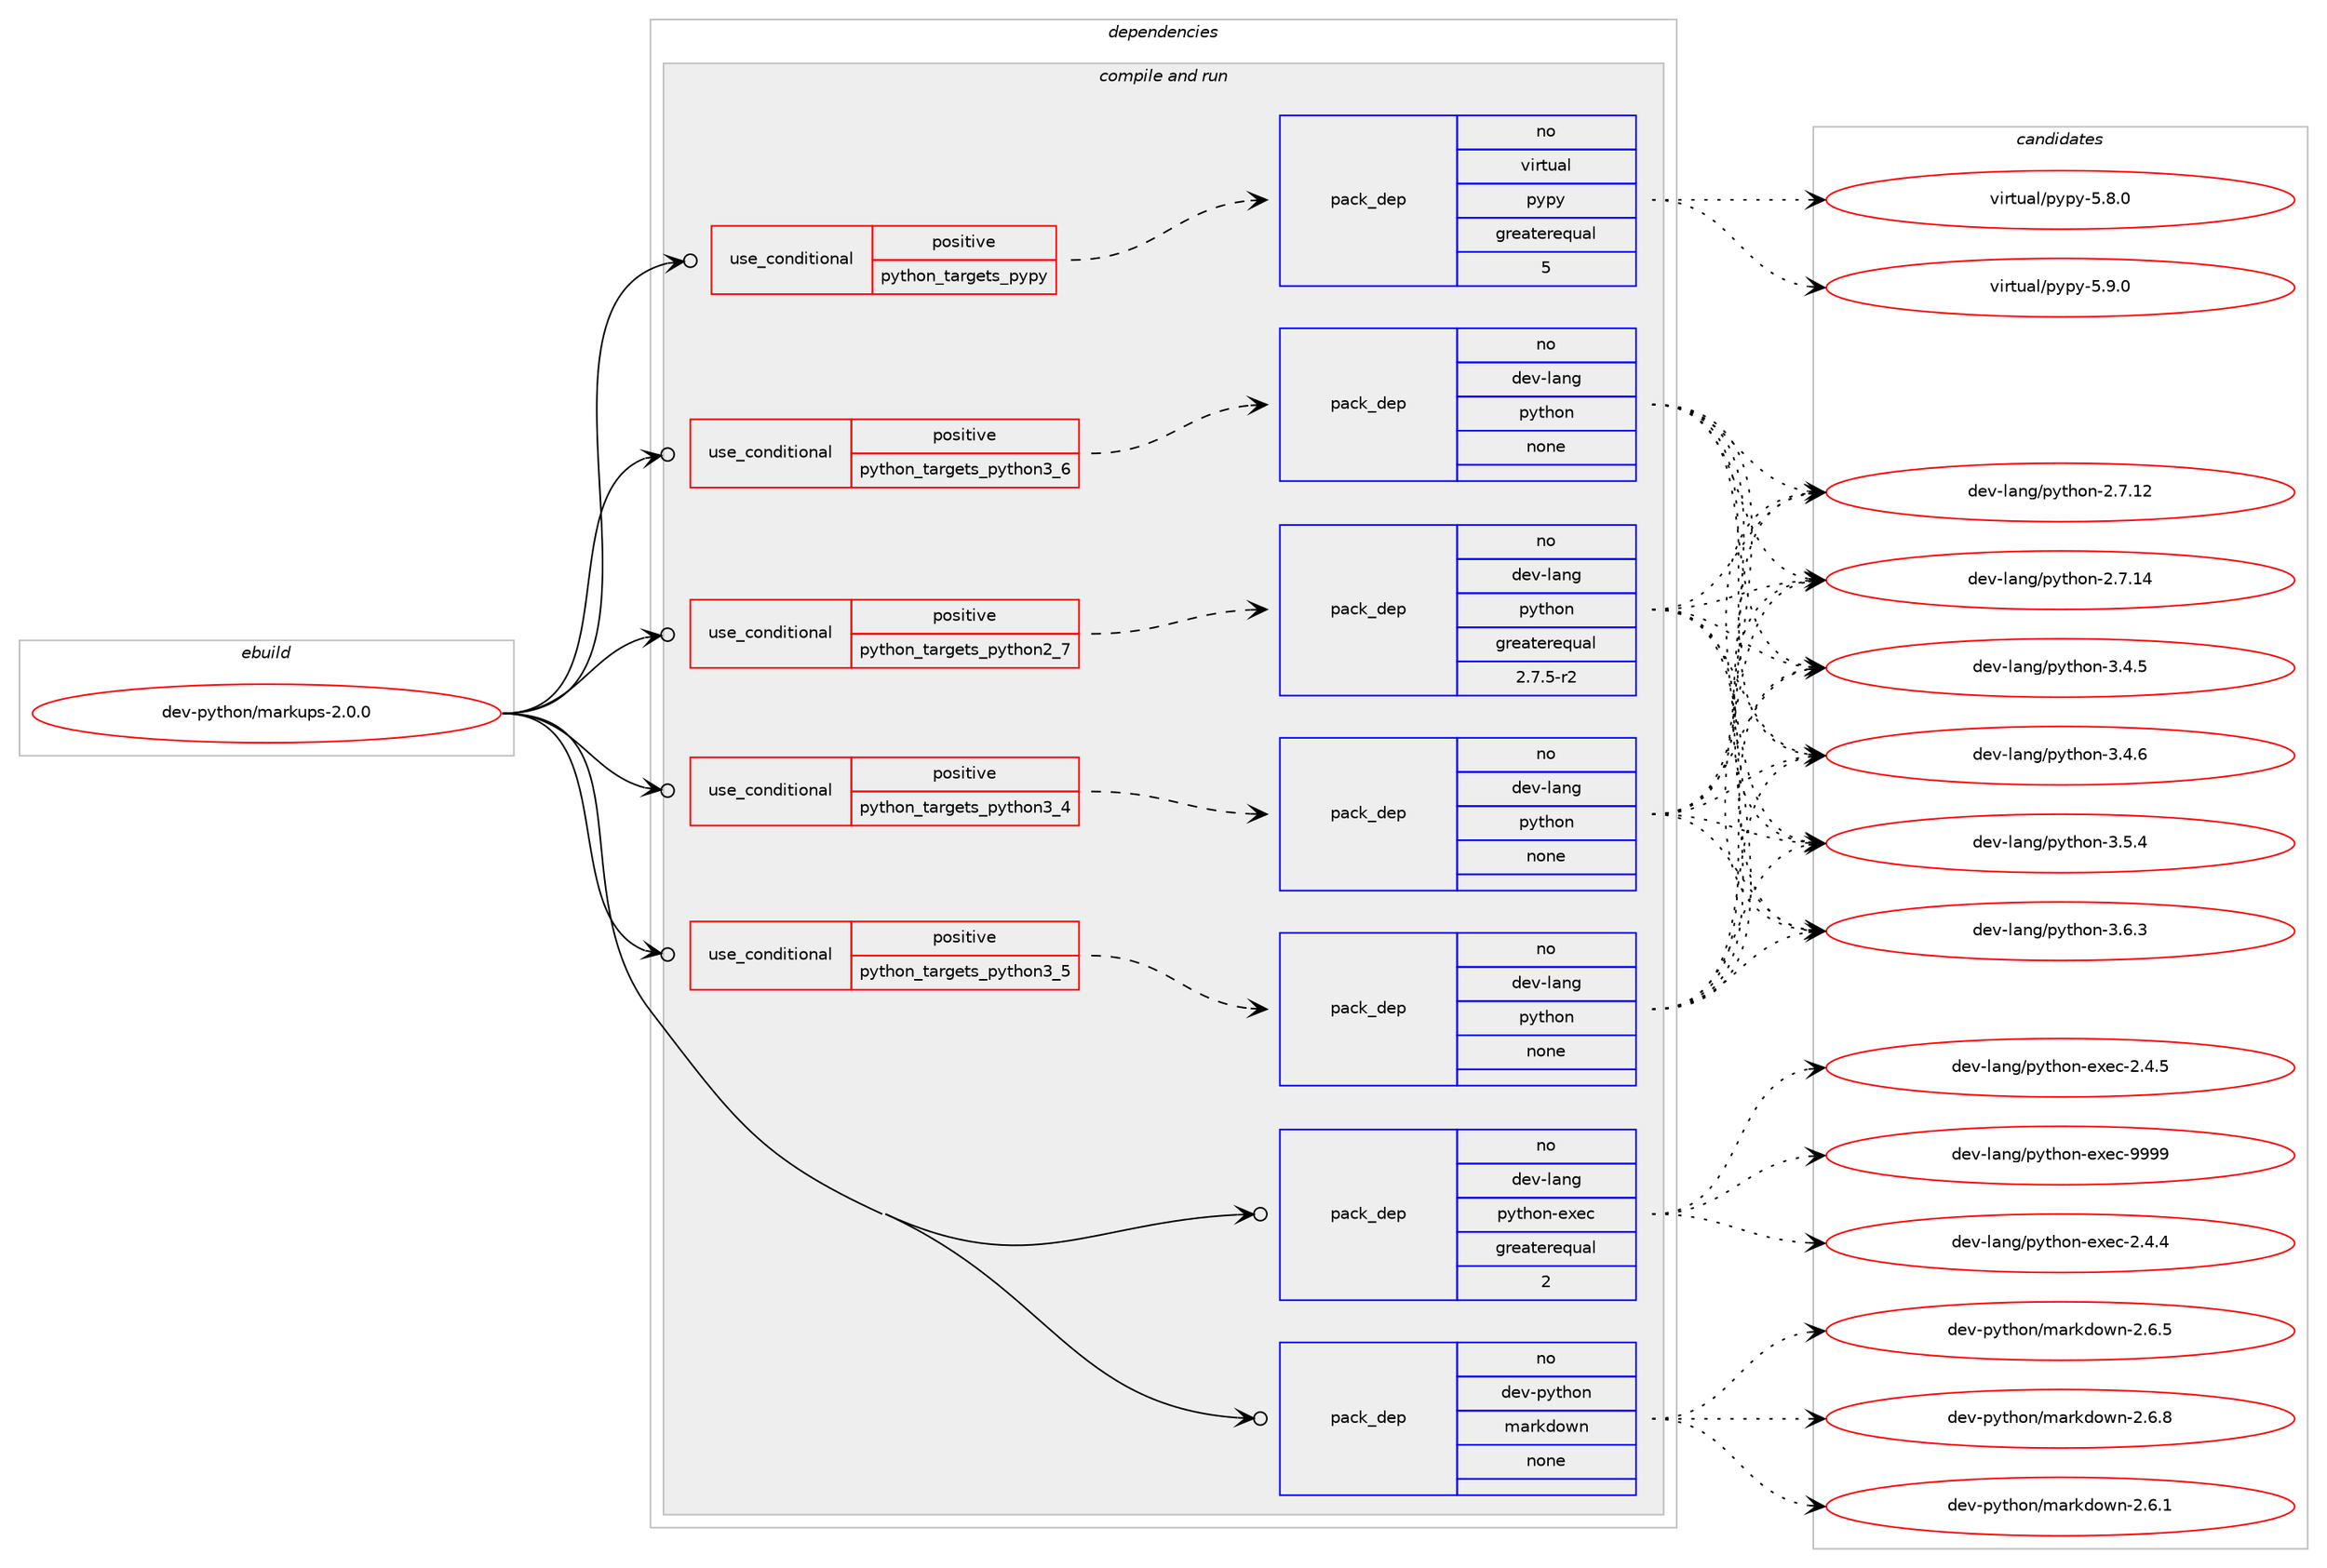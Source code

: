digraph prolog {

# *************
# Graph options
# *************

newrank=true;
concentrate=true;
compound=true;
graph [rankdir=LR,fontname=Helvetica,fontsize=10,ranksep=1.5];#, ranksep=2.5, nodesep=0.2];
edge  [arrowhead=vee];
node  [fontname=Helvetica,fontsize=10];

# **********
# The ebuild
# **********

subgraph cluster_leftcol {
color=gray;
rank=same;
label=<<i>ebuild</i>>;
id [label="dev-python/markups-2.0.0", color=red, width=4, href="../dev-python/markups-2.0.0.svg"];
}

# ****************
# The dependencies
# ****************

subgraph cluster_midcol {
color=gray;
label=<<i>dependencies</i>>;
subgraph cluster_compile {
fillcolor="#eeeeee";
style=filled;
label=<<i>compile</i>>;
}
subgraph cluster_compileandrun {
fillcolor="#eeeeee";
style=filled;
label=<<i>compile and run</i>>;
subgraph cond35260 {
dependency165398 [label=<<TABLE BORDER="0" CELLBORDER="1" CELLSPACING="0" CELLPADDING="4"><TR><TD ROWSPAN="3" CELLPADDING="10">use_conditional</TD></TR><TR><TD>positive</TD></TR><TR><TD>python_targets_pypy</TD></TR></TABLE>>, shape=none, color=red];
subgraph pack126285 {
dependency165399 [label=<<TABLE BORDER="0" CELLBORDER="1" CELLSPACING="0" CELLPADDING="4" WIDTH="220"><TR><TD ROWSPAN="6" CELLPADDING="30">pack_dep</TD></TR><TR><TD WIDTH="110">no</TD></TR><TR><TD>virtual</TD></TR><TR><TD>pypy</TD></TR><TR><TD>greaterequal</TD></TR><TR><TD>5</TD></TR></TABLE>>, shape=none, color=blue];
}
dependency165398:e -> dependency165399:w [weight=20,style="dashed",arrowhead="vee"];
}
id:e -> dependency165398:w [weight=20,style="solid",arrowhead="odotvee"];
subgraph cond35261 {
dependency165400 [label=<<TABLE BORDER="0" CELLBORDER="1" CELLSPACING="0" CELLPADDING="4"><TR><TD ROWSPAN="3" CELLPADDING="10">use_conditional</TD></TR><TR><TD>positive</TD></TR><TR><TD>python_targets_python2_7</TD></TR></TABLE>>, shape=none, color=red];
subgraph pack126286 {
dependency165401 [label=<<TABLE BORDER="0" CELLBORDER="1" CELLSPACING="0" CELLPADDING="4" WIDTH="220"><TR><TD ROWSPAN="6" CELLPADDING="30">pack_dep</TD></TR><TR><TD WIDTH="110">no</TD></TR><TR><TD>dev-lang</TD></TR><TR><TD>python</TD></TR><TR><TD>greaterequal</TD></TR><TR><TD>2.7.5-r2</TD></TR></TABLE>>, shape=none, color=blue];
}
dependency165400:e -> dependency165401:w [weight=20,style="dashed",arrowhead="vee"];
}
id:e -> dependency165400:w [weight=20,style="solid",arrowhead="odotvee"];
subgraph cond35262 {
dependency165402 [label=<<TABLE BORDER="0" CELLBORDER="1" CELLSPACING="0" CELLPADDING="4"><TR><TD ROWSPAN="3" CELLPADDING="10">use_conditional</TD></TR><TR><TD>positive</TD></TR><TR><TD>python_targets_python3_4</TD></TR></TABLE>>, shape=none, color=red];
subgraph pack126287 {
dependency165403 [label=<<TABLE BORDER="0" CELLBORDER="1" CELLSPACING="0" CELLPADDING="4" WIDTH="220"><TR><TD ROWSPAN="6" CELLPADDING="30">pack_dep</TD></TR><TR><TD WIDTH="110">no</TD></TR><TR><TD>dev-lang</TD></TR><TR><TD>python</TD></TR><TR><TD>none</TD></TR><TR><TD></TD></TR></TABLE>>, shape=none, color=blue];
}
dependency165402:e -> dependency165403:w [weight=20,style="dashed",arrowhead="vee"];
}
id:e -> dependency165402:w [weight=20,style="solid",arrowhead="odotvee"];
subgraph cond35263 {
dependency165404 [label=<<TABLE BORDER="0" CELLBORDER="1" CELLSPACING="0" CELLPADDING="4"><TR><TD ROWSPAN="3" CELLPADDING="10">use_conditional</TD></TR><TR><TD>positive</TD></TR><TR><TD>python_targets_python3_5</TD></TR></TABLE>>, shape=none, color=red];
subgraph pack126288 {
dependency165405 [label=<<TABLE BORDER="0" CELLBORDER="1" CELLSPACING="0" CELLPADDING="4" WIDTH="220"><TR><TD ROWSPAN="6" CELLPADDING="30">pack_dep</TD></TR><TR><TD WIDTH="110">no</TD></TR><TR><TD>dev-lang</TD></TR><TR><TD>python</TD></TR><TR><TD>none</TD></TR><TR><TD></TD></TR></TABLE>>, shape=none, color=blue];
}
dependency165404:e -> dependency165405:w [weight=20,style="dashed",arrowhead="vee"];
}
id:e -> dependency165404:w [weight=20,style="solid",arrowhead="odotvee"];
subgraph cond35264 {
dependency165406 [label=<<TABLE BORDER="0" CELLBORDER="1" CELLSPACING="0" CELLPADDING="4"><TR><TD ROWSPAN="3" CELLPADDING="10">use_conditional</TD></TR><TR><TD>positive</TD></TR><TR><TD>python_targets_python3_6</TD></TR></TABLE>>, shape=none, color=red];
subgraph pack126289 {
dependency165407 [label=<<TABLE BORDER="0" CELLBORDER="1" CELLSPACING="0" CELLPADDING="4" WIDTH="220"><TR><TD ROWSPAN="6" CELLPADDING="30">pack_dep</TD></TR><TR><TD WIDTH="110">no</TD></TR><TR><TD>dev-lang</TD></TR><TR><TD>python</TD></TR><TR><TD>none</TD></TR><TR><TD></TD></TR></TABLE>>, shape=none, color=blue];
}
dependency165406:e -> dependency165407:w [weight=20,style="dashed",arrowhead="vee"];
}
id:e -> dependency165406:w [weight=20,style="solid",arrowhead="odotvee"];
subgraph pack126290 {
dependency165408 [label=<<TABLE BORDER="0" CELLBORDER="1" CELLSPACING="0" CELLPADDING="4" WIDTH="220"><TR><TD ROWSPAN="6" CELLPADDING="30">pack_dep</TD></TR><TR><TD WIDTH="110">no</TD></TR><TR><TD>dev-lang</TD></TR><TR><TD>python-exec</TD></TR><TR><TD>greaterequal</TD></TR><TR><TD>2</TD></TR></TABLE>>, shape=none, color=blue];
}
id:e -> dependency165408:w [weight=20,style="solid",arrowhead="odotvee"];
subgraph pack126291 {
dependency165409 [label=<<TABLE BORDER="0" CELLBORDER="1" CELLSPACING="0" CELLPADDING="4" WIDTH="220"><TR><TD ROWSPAN="6" CELLPADDING="30">pack_dep</TD></TR><TR><TD WIDTH="110">no</TD></TR><TR><TD>dev-python</TD></TR><TR><TD>markdown</TD></TR><TR><TD>none</TD></TR><TR><TD></TD></TR></TABLE>>, shape=none, color=blue];
}
id:e -> dependency165409:w [weight=20,style="solid",arrowhead="odotvee"];
}
subgraph cluster_run {
fillcolor="#eeeeee";
style=filled;
label=<<i>run</i>>;
}
}

# **************
# The candidates
# **************

subgraph cluster_choices {
rank=same;
color=gray;
label=<<i>candidates</i>>;

subgraph choice126285 {
color=black;
nodesep=1;
choice1181051141161179710847112121112121455346564648 [label="virtual/pypy-5.8.0", color=red, width=4,href="../virtual/pypy-5.8.0.svg"];
choice1181051141161179710847112121112121455346574648 [label="virtual/pypy-5.9.0", color=red, width=4,href="../virtual/pypy-5.9.0.svg"];
dependency165399:e -> choice1181051141161179710847112121112121455346564648:w [style=dotted,weight="100"];
dependency165399:e -> choice1181051141161179710847112121112121455346574648:w [style=dotted,weight="100"];
}
subgraph choice126286 {
color=black;
nodesep=1;
choice10010111845108971101034711212111610411111045504655464950 [label="dev-lang/python-2.7.12", color=red, width=4,href="../dev-lang/python-2.7.12.svg"];
choice10010111845108971101034711212111610411111045504655464952 [label="dev-lang/python-2.7.14", color=red, width=4,href="../dev-lang/python-2.7.14.svg"];
choice100101118451089711010347112121116104111110455146524653 [label="dev-lang/python-3.4.5", color=red, width=4,href="../dev-lang/python-3.4.5.svg"];
choice100101118451089711010347112121116104111110455146524654 [label="dev-lang/python-3.4.6", color=red, width=4,href="../dev-lang/python-3.4.6.svg"];
choice100101118451089711010347112121116104111110455146534652 [label="dev-lang/python-3.5.4", color=red, width=4,href="../dev-lang/python-3.5.4.svg"];
choice100101118451089711010347112121116104111110455146544651 [label="dev-lang/python-3.6.3", color=red, width=4,href="../dev-lang/python-3.6.3.svg"];
dependency165401:e -> choice10010111845108971101034711212111610411111045504655464950:w [style=dotted,weight="100"];
dependency165401:e -> choice10010111845108971101034711212111610411111045504655464952:w [style=dotted,weight="100"];
dependency165401:e -> choice100101118451089711010347112121116104111110455146524653:w [style=dotted,weight="100"];
dependency165401:e -> choice100101118451089711010347112121116104111110455146524654:w [style=dotted,weight="100"];
dependency165401:e -> choice100101118451089711010347112121116104111110455146534652:w [style=dotted,weight="100"];
dependency165401:e -> choice100101118451089711010347112121116104111110455146544651:w [style=dotted,weight="100"];
}
subgraph choice126287 {
color=black;
nodesep=1;
choice10010111845108971101034711212111610411111045504655464950 [label="dev-lang/python-2.7.12", color=red, width=4,href="../dev-lang/python-2.7.12.svg"];
choice10010111845108971101034711212111610411111045504655464952 [label="dev-lang/python-2.7.14", color=red, width=4,href="../dev-lang/python-2.7.14.svg"];
choice100101118451089711010347112121116104111110455146524653 [label="dev-lang/python-3.4.5", color=red, width=4,href="../dev-lang/python-3.4.5.svg"];
choice100101118451089711010347112121116104111110455146524654 [label="dev-lang/python-3.4.6", color=red, width=4,href="../dev-lang/python-3.4.6.svg"];
choice100101118451089711010347112121116104111110455146534652 [label="dev-lang/python-3.5.4", color=red, width=4,href="../dev-lang/python-3.5.4.svg"];
choice100101118451089711010347112121116104111110455146544651 [label="dev-lang/python-3.6.3", color=red, width=4,href="../dev-lang/python-3.6.3.svg"];
dependency165403:e -> choice10010111845108971101034711212111610411111045504655464950:w [style=dotted,weight="100"];
dependency165403:e -> choice10010111845108971101034711212111610411111045504655464952:w [style=dotted,weight="100"];
dependency165403:e -> choice100101118451089711010347112121116104111110455146524653:w [style=dotted,weight="100"];
dependency165403:e -> choice100101118451089711010347112121116104111110455146524654:w [style=dotted,weight="100"];
dependency165403:e -> choice100101118451089711010347112121116104111110455146534652:w [style=dotted,weight="100"];
dependency165403:e -> choice100101118451089711010347112121116104111110455146544651:w [style=dotted,weight="100"];
}
subgraph choice126288 {
color=black;
nodesep=1;
choice10010111845108971101034711212111610411111045504655464950 [label="dev-lang/python-2.7.12", color=red, width=4,href="../dev-lang/python-2.7.12.svg"];
choice10010111845108971101034711212111610411111045504655464952 [label="dev-lang/python-2.7.14", color=red, width=4,href="../dev-lang/python-2.7.14.svg"];
choice100101118451089711010347112121116104111110455146524653 [label="dev-lang/python-3.4.5", color=red, width=4,href="../dev-lang/python-3.4.5.svg"];
choice100101118451089711010347112121116104111110455146524654 [label="dev-lang/python-3.4.6", color=red, width=4,href="../dev-lang/python-3.4.6.svg"];
choice100101118451089711010347112121116104111110455146534652 [label="dev-lang/python-3.5.4", color=red, width=4,href="../dev-lang/python-3.5.4.svg"];
choice100101118451089711010347112121116104111110455146544651 [label="dev-lang/python-3.6.3", color=red, width=4,href="../dev-lang/python-3.6.3.svg"];
dependency165405:e -> choice10010111845108971101034711212111610411111045504655464950:w [style=dotted,weight="100"];
dependency165405:e -> choice10010111845108971101034711212111610411111045504655464952:w [style=dotted,weight="100"];
dependency165405:e -> choice100101118451089711010347112121116104111110455146524653:w [style=dotted,weight="100"];
dependency165405:e -> choice100101118451089711010347112121116104111110455146524654:w [style=dotted,weight="100"];
dependency165405:e -> choice100101118451089711010347112121116104111110455146534652:w [style=dotted,weight="100"];
dependency165405:e -> choice100101118451089711010347112121116104111110455146544651:w [style=dotted,weight="100"];
}
subgraph choice126289 {
color=black;
nodesep=1;
choice10010111845108971101034711212111610411111045504655464950 [label="dev-lang/python-2.7.12", color=red, width=4,href="../dev-lang/python-2.7.12.svg"];
choice10010111845108971101034711212111610411111045504655464952 [label="dev-lang/python-2.7.14", color=red, width=4,href="../dev-lang/python-2.7.14.svg"];
choice100101118451089711010347112121116104111110455146524653 [label="dev-lang/python-3.4.5", color=red, width=4,href="../dev-lang/python-3.4.5.svg"];
choice100101118451089711010347112121116104111110455146524654 [label="dev-lang/python-3.4.6", color=red, width=4,href="../dev-lang/python-3.4.6.svg"];
choice100101118451089711010347112121116104111110455146534652 [label="dev-lang/python-3.5.4", color=red, width=4,href="../dev-lang/python-3.5.4.svg"];
choice100101118451089711010347112121116104111110455146544651 [label="dev-lang/python-3.6.3", color=red, width=4,href="../dev-lang/python-3.6.3.svg"];
dependency165407:e -> choice10010111845108971101034711212111610411111045504655464950:w [style=dotted,weight="100"];
dependency165407:e -> choice10010111845108971101034711212111610411111045504655464952:w [style=dotted,weight="100"];
dependency165407:e -> choice100101118451089711010347112121116104111110455146524653:w [style=dotted,weight="100"];
dependency165407:e -> choice100101118451089711010347112121116104111110455146524654:w [style=dotted,weight="100"];
dependency165407:e -> choice100101118451089711010347112121116104111110455146534652:w [style=dotted,weight="100"];
dependency165407:e -> choice100101118451089711010347112121116104111110455146544651:w [style=dotted,weight="100"];
}
subgraph choice126290 {
color=black;
nodesep=1;
choice1001011184510897110103471121211161041111104510112010199455046524652 [label="dev-lang/python-exec-2.4.4", color=red, width=4,href="../dev-lang/python-exec-2.4.4.svg"];
choice1001011184510897110103471121211161041111104510112010199455046524653 [label="dev-lang/python-exec-2.4.5", color=red, width=4,href="../dev-lang/python-exec-2.4.5.svg"];
choice10010111845108971101034711212111610411111045101120101994557575757 [label="dev-lang/python-exec-9999", color=red, width=4,href="../dev-lang/python-exec-9999.svg"];
dependency165408:e -> choice1001011184510897110103471121211161041111104510112010199455046524652:w [style=dotted,weight="100"];
dependency165408:e -> choice1001011184510897110103471121211161041111104510112010199455046524653:w [style=dotted,weight="100"];
dependency165408:e -> choice10010111845108971101034711212111610411111045101120101994557575757:w [style=dotted,weight="100"];
}
subgraph choice126291 {
color=black;
nodesep=1;
choice100101118451121211161041111104710997114107100111119110455046544649 [label="dev-python/markdown-2.6.1", color=red, width=4,href="../dev-python/markdown-2.6.1.svg"];
choice100101118451121211161041111104710997114107100111119110455046544653 [label="dev-python/markdown-2.6.5", color=red, width=4,href="../dev-python/markdown-2.6.5.svg"];
choice100101118451121211161041111104710997114107100111119110455046544656 [label="dev-python/markdown-2.6.8", color=red, width=4,href="../dev-python/markdown-2.6.8.svg"];
dependency165409:e -> choice100101118451121211161041111104710997114107100111119110455046544649:w [style=dotted,weight="100"];
dependency165409:e -> choice100101118451121211161041111104710997114107100111119110455046544653:w [style=dotted,weight="100"];
dependency165409:e -> choice100101118451121211161041111104710997114107100111119110455046544656:w [style=dotted,weight="100"];
}
}

}
